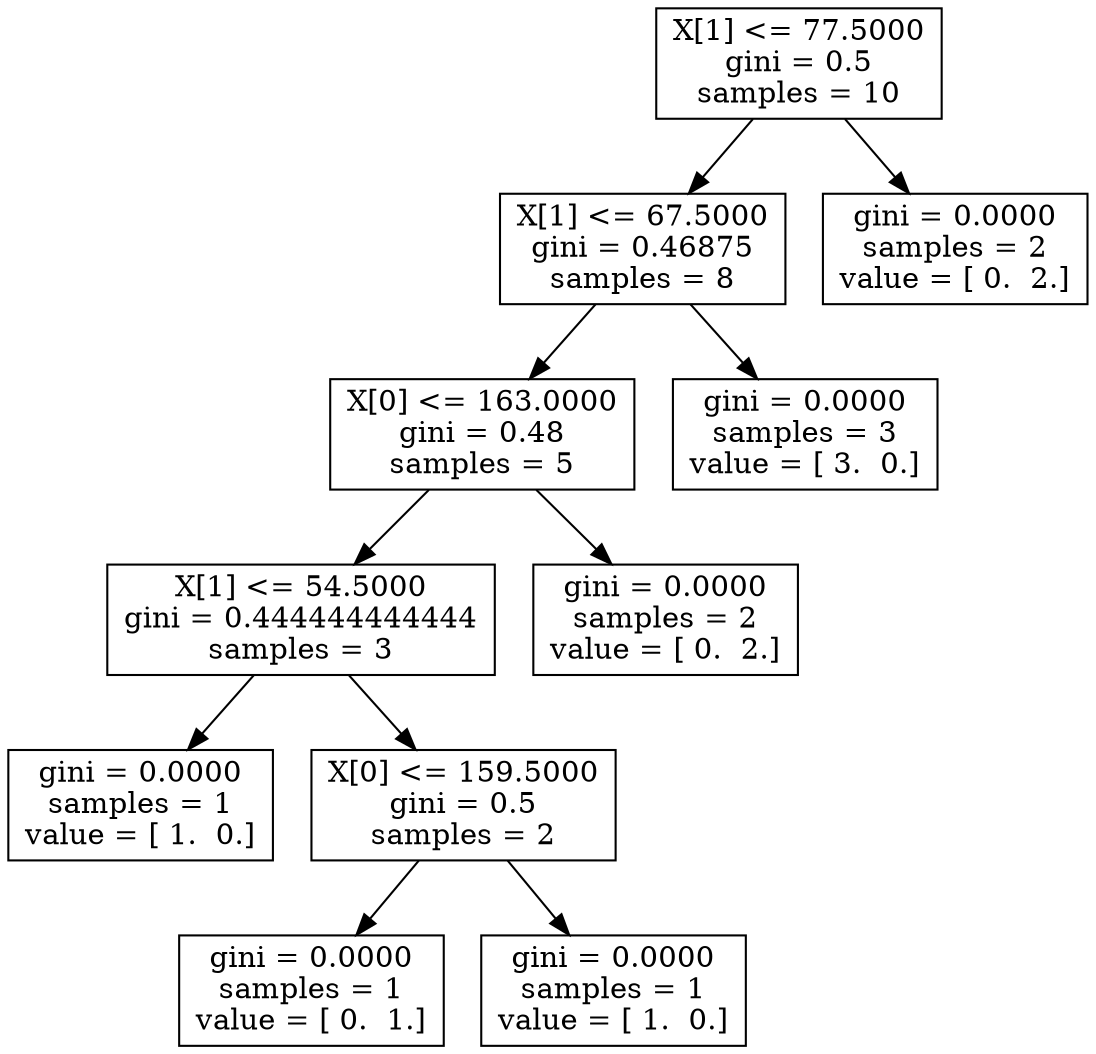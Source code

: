 digraph Tree {
0 [label="X[1] <= 77.5000\ngini = 0.5\nsamples = 10", shape="box"] ;
1 [label="X[1] <= 67.5000\ngini = 0.46875\nsamples = 8", shape="box"] ;
0 -> 1 ;
2 [label="X[0] <= 163.0000\ngini = 0.48\nsamples = 5", shape="box"] ;
1 -> 2 ;
3 [label="X[1] <= 54.5000\ngini = 0.444444444444\nsamples = 3", shape="box"] ;
2 -> 3 ;
4 [label="gini = 0.0000\nsamples = 1\nvalue = [ 1.  0.]", shape="box"] ;
3 -> 4 ;
5 [label="X[0] <= 159.5000\ngini = 0.5\nsamples = 2", shape="box"] ;
3 -> 5 ;
6 [label="gini = 0.0000\nsamples = 1\nvalue = [ 0.  1.]", shape="box"] ;
5 -> 6 ;
7 [label="gini = 0.0000\nsamples = 1\nvalue = [ 1.  0.]", shape="box"] ;
5 -> 7 ;
8 [label="gini = 0.0000\nsamples = 2\nvalue = [ 0.  2.]", shape="box"] ;
2 -> 8 ;
9 [label="gini = 0.0000\nsamples = 3\nvalue = [ 3.  0.]", shape="box"] ;
1 -> 9 ;
10 [label="gini = 0.0000\nsamples = 2\nvalue = [ 0.  2.]", shape="box"] ;
0 -> 10 ;
}
